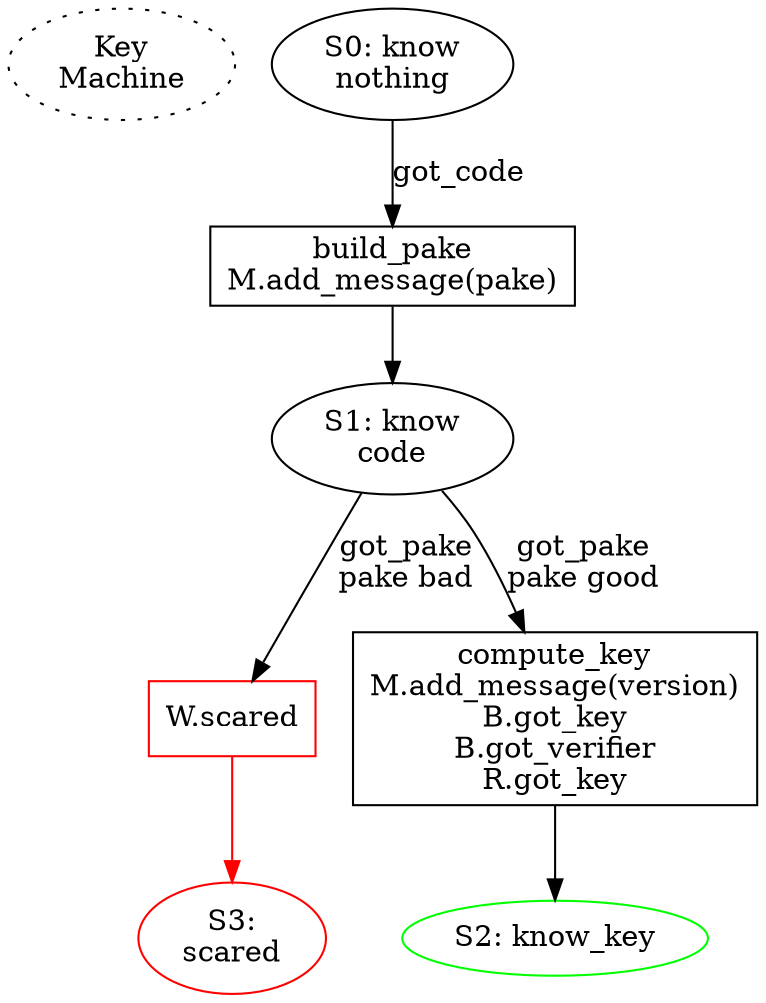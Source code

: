 digraph {

        /* could shave a RTT by committing to the nameplate early, before
        finishing the rest of the code input. While the user is still
        typing/completing the code, we claim the nameplate, open the mailbox,
        and retrieve the peer's PAKE message. Then as soon as the user
        finishes entering the code, we build our own PAKE message, send PAKE,
        compute the key, send VERSION. Starting from the Return, this saves
        two round trips. OTOH it adds consequences to hitting Tab. */

        start [label="Key\nMachine" style="dotted"]

        S0 [label="S0: know\nnothing"]
        S0 -> P0_build [label="got_code"]

        P0_build [shape="box" label="build_pake\nM.add_message(pake)"]
        P0_build -> S1
        S1 [label="S1: know\ncode"]

        /* the Mailbox will deliver each message exactly once, but doesn't
        guarantee ordering: if Alice starts the process, then disconnects,
        then Bob starts (reading PAKE, sending both his PAKE and his VERSION
        phase), then Alice will see both PAKE and VERSION on her next
        connect, and might get the VERSION first.

        The Wormhole will queue inbound messages that it isn't ready for. The
        wormhole shim that lets applications do w.get(phase=) must do
        something similar, queueing inbound messages until it sees one for
        the phase it currently cares about.*/

        S1 -> P_mood_scary [label="got_pake\npake bad"]
        P_mood_scary [shape="box" color="red" label="W.scared"]
        P_mood_scary -> S3 [color="red"]
        S3 [label="S3:\nscared" color="red"]
        S1 -> P1_compute [label="got_pake\npake good"]
        #S1 -> P_mood_lonely [label="close"]

        P1_compute [label="compute_key\nM.add_message(version)\nB.got_key\nB.got_verifier\nR.got_key" shape="box"]
        P1_compute -> S2

        S2 [label="S2: know_key" color="green"]

}
